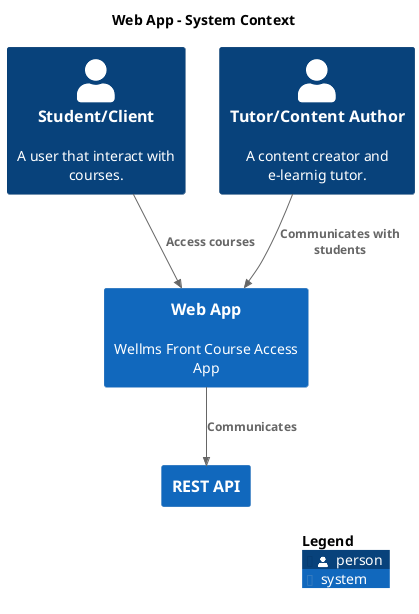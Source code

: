 @startuml
set separator none
title Web App - System Context

top to bottom direction

!include <C4/C4>
!include <C4/C4_Context>

Person(StudentClient, "Student/Client", "A user that interact with courses.", $tags="")
System(WebApp, "Web App", "Wellms Front Course Access App", $tags="")
Person(TutorContentAuthor, "Tutor/Content Author", "A content creator and e-learnig tutor.", $tags="")
System(RESTAPI, "REST API", "", $tags="")

Rel_D(StudentClient, WebApp, "Access courses", $tags="")
Rel_D(TutorContentAuthor, WebApp, "Communicates with students", $tags="")
Rel_D(WebApp, RESTAPI, "Communicates", $tags="")

SHOW_LEGEND(true)
@enduml